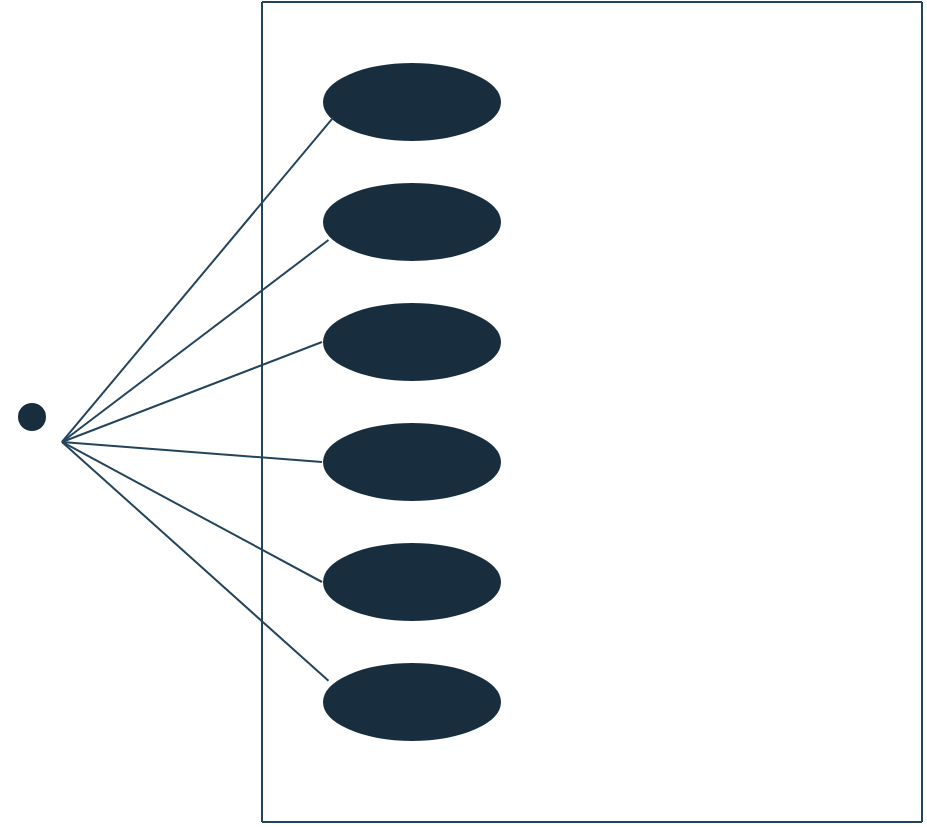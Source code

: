 <mxfile version="21.3.4" type="github">
  <diagram name="Page-1" id="zxL5nQAqXX0AkMMArjW-">
    <mxGraphModel dx="1050" dy="541" grid="1" gridSize="10" guides="1" tooltips="1" connect="1" arrows="1" fold="1" page="1" pageScale="1" pageWidth="850" pageHeight="1100" math="0" shadow="0">
      <root>
        <mxCell id="0" />
        <mxCell id="1" parent="0" />
        <mxCell id="uA1yjkFGK57nxFIue9zr-2" value="Actor" style="shape=umlActor;verticalLabelPosition=bottom;verticalAlign=top;html=1;outlineConnect=0;labelBackgroundColor=none;fillColor=#182E3E;strokeColor=#FFFFFF;fontColor=#FFFFFF;" parent="1" vertex="1">
          <mxGeometry x="70" y="240" width="30" height="60" as="geometry" />
        </mxCell>
        <mxCell id="uA1yjkFGK57nxFIue9zr-3" value="" style="ellipse;whiteSpace=wrap;html=1;labelBackgroundColor=none;fillColor=#182E3E;strokeColor=#FFFFFF;fontColor=#FFFFFF;" parent="1" vertex="1">
          <mxGeometry x="230" y="70" width="90" height="40" as="geometry" />
        </mxCell>
        <mxCell id="uA1yjkFGK57nxFIue9zr-4" value="" style="ellipse;whiteSpace=wrap;html=1;labelBackgroundColor=none;fillColor=#182E3E;strokeColor=#FFFFFF;fontColor=#FFFFFF;" parent="1" vertex="1">
          <mxGeometry x="230" y="130" width="90" height="40" as="geometry" />
        </mxCell>
        <mxCell id="uA1yjkFGK57nxFIue9zr-5" value="" style="ellipse;whiteSpace=wrap;html=1;labelBackgroundColor=none;fillColor=#182E3E;strokeColor=#FFFFFF;fontColor=#FFFFFF;" parent="1" vertex="1">
          <mxGeometry x="230" y="190" width="90" height="40" as="geometry" />
        </mxCell>
        <mxCell id="uA1yjkFGK57nxFIue9zr-6" value="" style="ellipse;whiteSpace=wrap;html=1;labelBackgroundColor=none;fillColor=#182E3E;strokeColor=#FFFFFF;fontColor=#FFFFFF;" parent="1" vertex="1">
          <mxGeometry x="230" y="250" width="90" height="40" as="geometry" />
        </mxCell>
        <mxCell id="uA1yjkFGK57nxFIue9zr-7" value="" style="ellipse;whiteSpace=wrap;html=1;labelBackgroundColor=none;fillColor=#182E3E;strokeColor=#FFFFFF;fontColor=#FFFFFF;" parent="1" vertex="1">
          <mxGeometry x="230" y="310" width="90" height="40" as="geometry" />
        </mxCell>
        <mxCell id="uA1yjkFGK57nxFIue9zr-8" value="" style="ellipse;whiteSpace=wrap;html=1;labelBackgroundColor=none;fillColor=#182E3E;strokeColor=#FFFFFF;fontColor=#FFFFFF;" parent="1" vertex="1">
          <mxGeometry x="230" y="370" width="90" height="40" as="geometry" />
        </mxCell>
        <mxCell id="uA1yjkFGK57nxFIue9zr-34" value="" style="endArrow=none;html=1;rounded=0;labelBackgroundColor=none;fontColor=default;strokeColor=#23445D;" parent="1" edge="1">
          <mxGeometry width="50" height="50" relative="1" as="geometry">
            <mxPoint x="200" y="450" as="sourcePoint" />
            <mxPoint x="200" y="40" as="targetPoint" />
          </mxGeometry>
        </mxCell>
        <mxCell id="uA1yjkFGK57nxFIue9zr-36" value="" style="endArrow=none;html=1;rounded=0;labelBackgroundColor=none;fontColor=default;strokeColor=#23445D;" parent="1" edge="1">
          <mxGeometry width="50" height="50" relative="1" as="geometry">
            <mxPoint x="200" y="40" as="sourcePoint" />
            <mxPoint x="530" y="40" as="targetPoint" />
          </mxGeometry>
        </mxCell>
        <mxCell id="uA1yjkFGK57nxFIue9zr-37" value="" style="endArrow=none;html=1;rounded=0;labelBackgroundColor=none;fontColor=default;strokeColor=#23445D;" parent="1" edge="1">
          <mxGeometry width="50" height="50" relative="1" as="geometry">
            <mxPoint x="530" y="450" as="sourcePoint" />
            <mxPoint x="530" y="40" as="targetPoint" />
          </mxGeometry>
        </mxCell>
        <mxCell id="uA1yjkFGK57nxFIue9zr-38" value="" style="endArrow=none;html=1;rounded=0;labelBackgroundColor=none;fontColor=default;strokeColor=#23445D;" parent="1" edge="1">
          <mxGeometry width="50" height="50" relative="1" as="geometry">
            <mxPoint x="200" y="450" as="sourcePoint" />
            <mxPoint x="530" y="450" as="targetPoint" />
          </mxGeometry>
        </mxCell>
        <mxCell id="uA1yjkFGK57nxFIue9zr-39" value="" style="endArrow=none;html=1;rounded=0;entryX=0.062;entryY=0.695;entryDx=0;entryDy=0;entryPerimeter=0;labelBackgroundColor=none;fontColor=default;strokeColor=#23445D;exitX=1;exitY=0.333;exitDx=0;exitDy=0;exitPerimeter=0;" parent="1" target="uA1yjkFGK57nxFIue9zr-3" edge="1" source="uA1yjkFGK57nxFIue9zr-2">
          <mxGeometry width="50" height="50" relative="1" as="geometry">
            <mxPoint x="110" y="300" as="sourcePoint" />
            <mxPoint x="170" y="210" as="targetPoint" />
          </mxGeometry>
        </mxCell>
        <mxCell id="uA1yjkFGK57nxFIue9zr-40" value="" style="endArrow=none;html=1;rounded=0;entryX=0.036;entryY=0.725;entryDx=0;entryDy=0;entryPerimeter=0;labelBackgroundColor=none;fontColor=default;strokeColor=#23445D;exitX=1;exitY=0.333;exitDx=0;exitDy=0;exitPerimeter=0;" parent="1" target="uA1yjkFGK57nxFIue9zr-4" edge="1" source="uA1yjkFGK57nxFIue9zr-2">
          <mxGeometry width="50" height="50" relative="1" as="geometry">
            <mxPoint x="120" y="260" as="sourcePoint" />
            <mxPoint x="170" y="210" as="targetPoint" />
          </mxGeometry>
        </mxCell>
        <mxCell id="uA1yjkFGK57nxFIue9zr-41" value="" style="endArrow=none;html=1;rounded=0;labelBackgroundColor=none;fontColor=default;strokeColor=#23445D;exitX=1;exitY=0.333;exitDx=0;exitDy=0;exitPerimeter=0;entryX=0;entryY=0.5;entryDx=0;entryDy=0;" parent="1" edge="1" target="uA1yjkFGK57nxFIue9zr-6" source="uA1yjkFGK57nxFIue9zr-2">
          <mxGeometry width="50" height="50" relative="1" as="geometry">
            <mxPoint x="160" y="330" as="sourcePoint" />
            <mxPoint x="210" y="280" as="targetPoint" />
          </mxGeometry>
        </mxCell>
        <mxCell id="l2GhuH7nUabS5cjkJu---6" value="" style="endArrow=none;html=1;rounded=0;strokeColor=#23445D;exitX=1;exitY=0.333;exitDx=0;exitDy=0;exitPerimeter=0;entryX=0;entryY=0.5;entryDx=0;entryDy=0;" edge="1" parent="1" source="uA1yjkFGK57nxFIue9zr-2" target="uA1yjkFGK57nxFIue9zr-5">
          <mxGeometry width="50" height="50" relative="1" as="geometry">
            <mxPoint x="180" y="270" as="sourcePoint" />
            <mxPoint x="240" y="220" as="targetPoint" />
          </mxGeometry>
        </mxCell>
        <mxCell id="l2GhuH7nUabS5cjkJu---11" value="" style="endArrow=none;html=1;rounded=0;strokeColor=#23445D;entryX=0;entryY=0.5;entryDx=0;entryDy=0;exitX=1;exitY=0.333;exitDx=0;exitDy=0;exitPerimeter=0;" edge="1" parent="1" source="uA1yjkFGK57nxFIue9zr-2" target="uA1yjkFGK57nxFIue9zr-7">
          <mxGeometry width="50" height="50" relative="1" as="geometry">
            <mxPoint x="130" y="340" as="sourcePoint" />
            <mxPoint x="180" y="290" as="targetPoint" />
          </mxGeometry>
        </mxCell>
        <mxCell id="l2GhuH7nUabS5cjkJu---13" value="" style="endArrow=none;html=1;rounded=0;strokeColor=#23445D;exitX=1;exitY=0.333;exitDx=0;exitDy=0;exitPerimeter=0;entryX=0.036;entryY=0.235;entryDx=0;entryDy=0;entryPerimeter=0;" edge="1" parent="1" source="uA1yjkFGK57nxFIue9zr-2" target="uA1yjkFGK57nxFIue9zr-8">
          <mxGeometry width="50" height="50" relative="1" as="geometry">
            <mxPoint x="110" y="270" as="sourcePoint" />
            <mxPoint x="240" y="340" as="targetPoint" />
          </mxGeometry>
        </mxCell>
      </root>
    </mxGraphModel>
  </diagram>
</mxfile>
